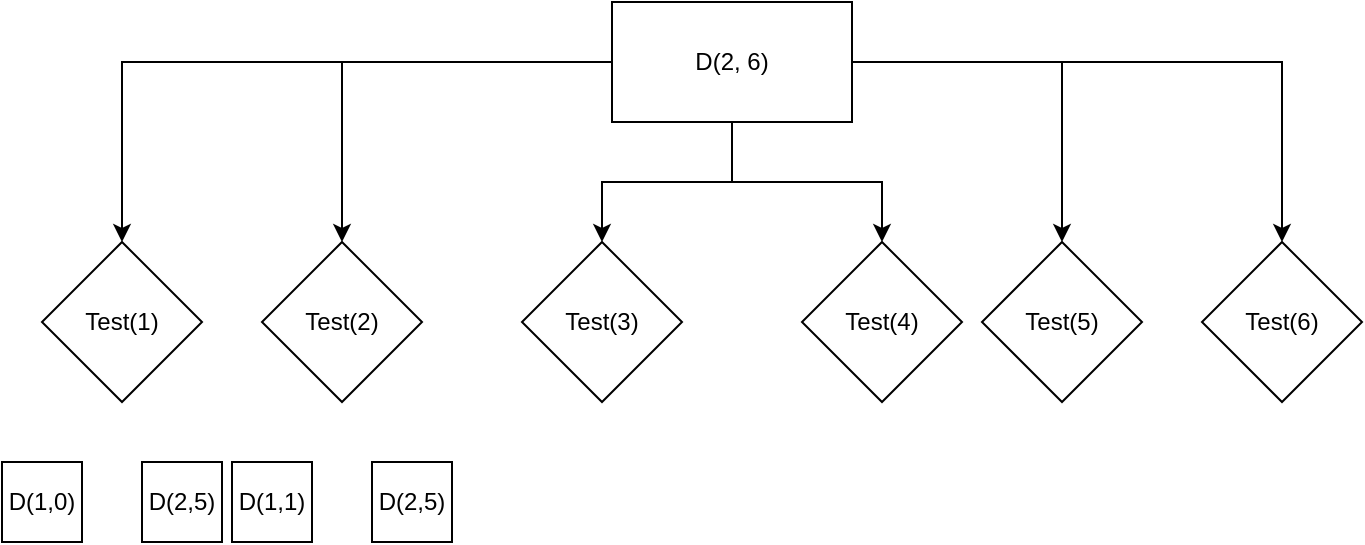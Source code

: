 <mxfile version="13.6.5">
    <diagram id="un0qq1z9AnoASgqhtW71" name="Page-1">
        <mxGraphModel dx="740" dy="1561" grid="1" gridSize="10" guides="1" tooltips="1" connect="1" arrows="1" fold="1" page="1" pageScale="1" pageWidth="850" pageHeight="1100" math="0" shadow="0">
            <root>
                <mxCell id="0"/>
                <mxCell id="1" parent="0"/>
                <mxCell id="4" style="edgeStyle=orthogonalEdgeStyle;rounded=0;orthogonalLoop=1;jettySize=auto;html=1;" edge="1" parent="1" source="2" target="3">
                    <mxGeometry relative="1" as="geometry"/>
                </mxCell>
                <mxCell id="10" style="edgeStyle=orthogonalEdgeStyle;rounded=0;orthogonalLoop=1;jettySize=auto;html=1;entryX=0.5;entryY=0;entryDx=0;entryDy=0;" edge="1" parent="1" source="2" target="5">
                    <mxGeometry relative="1" as="geometry"/>
                </mxCell>
                <mxCell id="11" style="edgeStyle=orthogonalEdgeStyle;rounded=0;orthogonalLoop=1;jettySize=auto;html=1;entryX=0.5;entryY=0;entryDx=0;entryDy=0;" edge="1" parent="1" source="2" target="6">
                    <mxGeometry relative="1" as="geometry"/>
                </mxCell>
                <mxCell id="12" style="edgeStyle=orthogonalEdgeStyle;rounded=0;orthogonalLoop=1;jettySize=auto;html=1;" edge="1" parent="1" source="2" target="7">
                    <mxGeometry relative="1" as="geometry"/>
                </mxCell>
                <mxCell id="13" style="edgeStyle=orthogonalEdgeStyle;rounded=0;orthogonalLoop=1;jettySize=auto;html=1;exitX=1;exitY=0.5;exitDx=0;exitDy=0;" edge="1" parent="1" source="2" target="8">
                    <mxGeometry relative="1" as="geometry"/>
                </mxCell>
                <mxCell id="14" style="edgeStyle=orthogonalEdgeStyle;rounded=0;orthogonalLoop=1;jettySize=auto;html=1;" edge="1" parent="1" source="2" target="9">
                    <mxGeometry relative="1" as="geometry"/>
                </mxCell>
                <mxCell id="2" value="D(2, 6)" style="rounded=0;whiteSpace=wrap;html=1;" vertex="1" parent="1">
                    <mxGeometry x="305" y="-440" width="120" height="60" as="geometry"/>
                </mxCell>
                <mxCell id="3" value="Test(1)" style="rhombus;whiteSpace=wrap;html=1;" vertex="1" parent="1">
                    <mxGeometry x="20" y="-320" width="80" height="80" as="geometry"/>
                </mxCell>
                <mxCell id="5" value="Test(2)" style="rhombus;whiteSpace=wrap;html=1;" vertex="1" parent="1">
                    <mxGeometry x="130" y="-320" width="80" height="80" as="geometry"/>
                </mxCell>
                <mxCell id="6" value="Test(3)" style="rhombus;whiteSpace=wrap;html=1;" vertex="1" parent="1">
                    <mxGeometry x="260" y="-320" width="80" height="80" as="geometry"/>
                </mxCell>
                <mxCell id="7" value="Test(4)" style="rhombus;whiteSpace=wrap;html=1;" vertex="1" parent="1">
                    <mxGeometry x="400" y="-320" width="80" height="80" as="geometry"/>
                </mxCell>
                <mxCell id="8" value="Test(5)" style="rhombus;whiteSpace=wrap;html=1;" vertex="1" parent="1">
                    <mxGeometry x="490" y="-320" width="80" height="80" as="geometry"/>
                </mxCell>
                <mxCell id="9" value="Test(6)" style="rhombus;whiteSpace=wrap;html=1;" vertex="1" parent="1">
                    <mxGeometry x="600" y="-320" width="80" height="80" as="geometry"/>
                </mxCell>
                <mxCell id="15" value="D(1,0)" style="rounded=0;whiteSpace=wrap;html=1;" vertex="1" parent="1">
                    <mxGeometry y="-210" width="40" height="40" as="geometry"/>
                </mxCell>
                <mxCell id="16" value="D(2,5)" style="rounded=0;whiteSpace=wrap;html=1;" vertex="1" parent="1">
                    <mxGeometry x="70" y="-210" width="40" height="40" as="geometry"/>
                </mxCell>
                <mxCell id="17" value="D(1,1)" style="rounded=0;whiteSpace=wrap;html=1;" vertex="1" parent="1">
                    <mxGeometry x="115" y="-210" width="40" height="40" as="geometry"/>
                </mxCell>
                <mxCell id="18" value="D(2,5)" style="rounded=0;whiteSpace=wrap;html=1;" vertex="1" parent="1">
                    <mxGeometry x="185" y="-210" width="40" height="40" as="geometry"/>
                </mxCell>
            </root>
        </mxGraphModel>
    </diagram>
</mxfile>